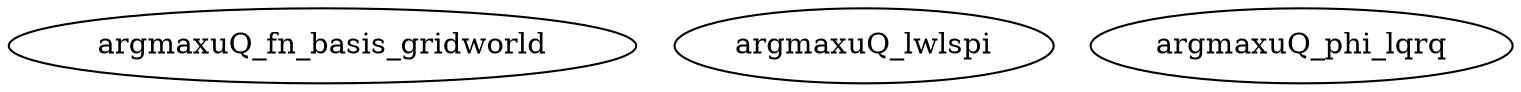 /* Created by mdot for Matlab */
digraph m2html {

  argmaxuQ_fn_basis_gridworld [URL="argmaxuQ_fn_basis_gridworld.html"];
  argmaxuQ_fn_basis_gridworld [URL="argmaxuQ_fn_basis_gridworld.html"];
  argmaxuQ_fn_basis_gridworld [URL="argmaxuQ_fn_basis_gridworld.html"];
  argmaxuQ_lwlspi [URL="argmaxuQ_lwlspi.html"];
  argmaxuQ_lwlspi [URL="argmaxuQ_lwlspi.html"];
  argmaxuQ_lwlspi [URL="argmaxuQ_lwlspi.html"];
  argmaxuQ_phi_lqrq [URL="argmaxuQ_phi_lqrq.html"];
  argmaxuQ_phi_lqrq [URL="argmaxuQ_phi_lqrq.html"];
  argmaxuQ_phi_lqrq [URL="argmaxuQ_phi_lqrq.html"];
}
